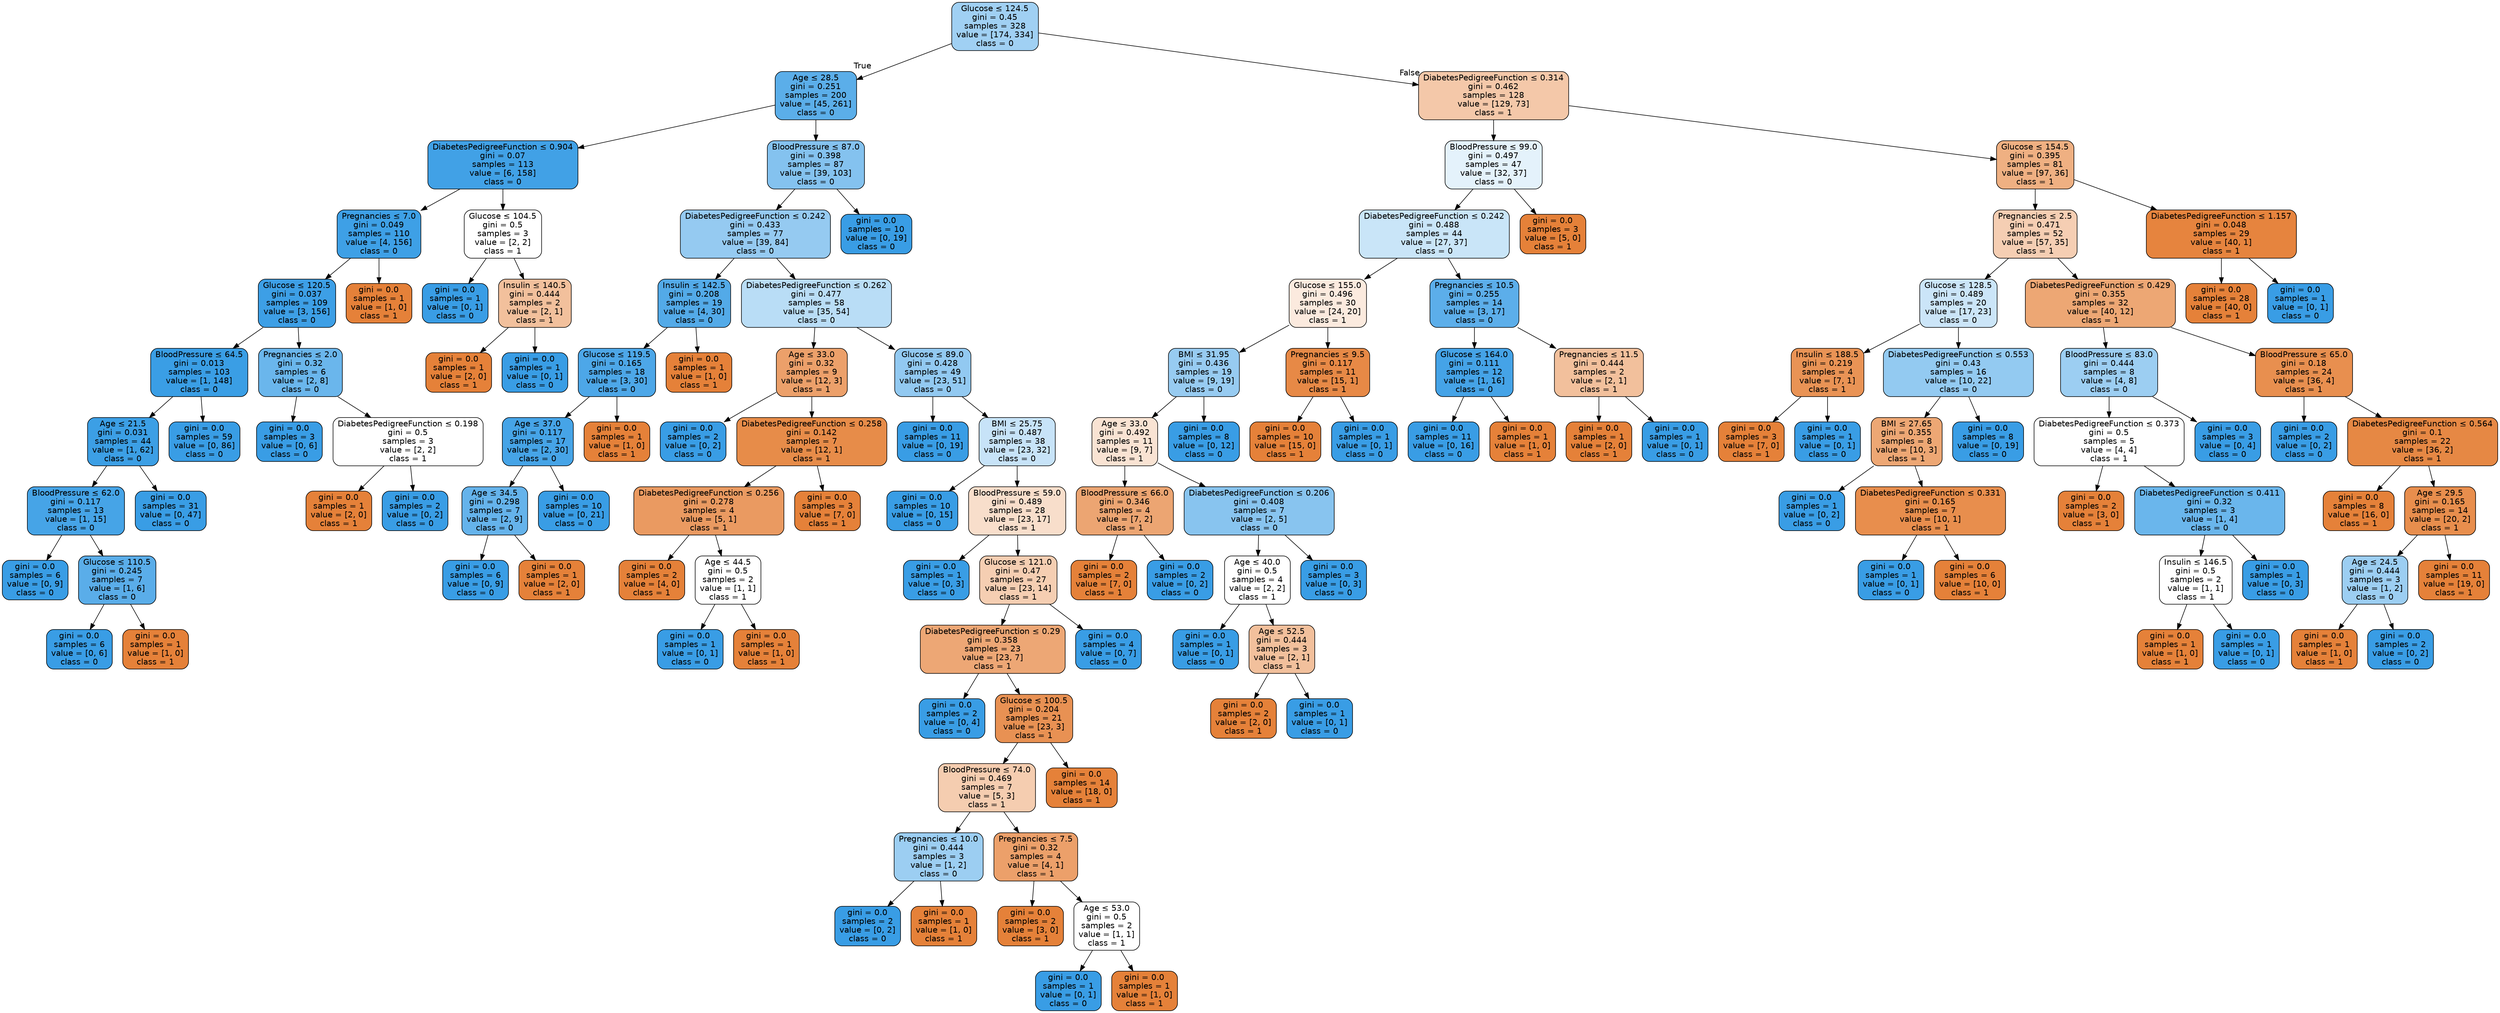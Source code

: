 digraph Tree {
node [shape=box, style="filled, rounded", color="black", fontname="helvetica"] ;
edge [fontname="helvetica"] ;
0 [label=<Glucose &le; 124.5<br/>gini = 0.45<br/>samples = 328<br/>value = [174, 334]<br/>class = 0>, fillcolor="#a0d0f3"] ;
1 [label=<Age &le; 28.5<br/>gini = 0.251<br/>samples = 200<br/>value = [45, 261]<br/>class = 0>, fillcolor="#5baee9"] ;
0 -> 1 [labeldistance=2.5, labelangle=45, headlabel="True"] ;
2 [label=<DiabetesPedigreeFunction &le; 0.904<br/>gini = 0.07<br/>samples = 113<br/>value = [6, 158]<br/>class = 0>, fillcolor="#41a1e6"] ;
1 -> 2 ;
3 [label=<Pregnancies &le; 7.0<br/>gini = 0.049<br/>samples = 110<br/>value = [4, 156]<br/>class = 0>, fillcolor="#3ea0e6"] ;
2 -> 3 ;
4 [label=<Glucose &le; 120.5<br/>gini = 0.037<br/>samples = 109<br/>value = [3, 156]<br/>class = 0>, fillcolor="#3d9fe6"] ;
3 -> 4 ;
5 [label=<BloodPressure &le; 64.5<br/>gini = 0.013<br/>samples = 103<br/>value = [1, 148]<br/>class = 0>, fillcolor="#3a9ee5"] ;
4 -> 5 ;
6 [label=<Age &le; 21.5<br/>gini = 0.031<br/>samples = 44<br/>value = [1, 62]<br/>class = 0>, fillcolor="#3c9fe5"] ;
5 -> 6 ;
7 [label=<BloodPressure &le; 62.0<br/>gini = 0.117<br/>samples = 13<br/>value = [1, 15]<br/>class = 0>, fillcolor="#46a4e7"] ;
6 -> 7 ;
8 [label=<gini = 0.0<br/>samples = 6<br/>value = [0, 9]<br/>class = 0>, fillcolor="#399de5"] ;
7 -> 8 ;
9 [label=<Glucose &le; 110.5<br/>gini = 0.245<br/>samples = 7<br/>value = [1, 6]<br/>class = 0>, fillcolor="#5aade9"] ;
7 -> 9 ;
10 [label=<gini = 0.0<br/>samples = 6<br/>value = [0, 6]<br/>class = 0>, fillcolor="#399de5"] ;
9 -> 10 ;
11 [label=<gini = 0.0<br/>samples = 1<br/>value = [1, 0]<br/>class = 1>, fillcolor="#e58139"] ;
9 -> 11 ;
12 [label=<gini = 0.0<br/>samples = 31<br/>value = [0, 47]<br/>class = 0>, fillcolor="#399de5"] ;
6 -> 12 ;
13 [label=<gini = 0.0<br/>samples = 59<br/>value = [0, 86]<br/>class = 0>, fillcolor="#399de5"] ;
5 -> 13 ;
14 [label=<Pregnancies &le; 2.0<br/>gini = 0.32<br/>samples = 6<br/>value = [2, 8]<br/>class = 0>, fillcolor="#6ab6ec"] ;
4 -> 14 ;
15 [label=<gini = 0.0<br/>samples = 3<br/>value = [0, 6]<br/>class = 0>, fillcolor="#399de5"] ;
14 -> 15 ;
16 [label=<DiabetesPedigreeFunction &le; 0.198<br/>gini = 0.5<br/>samples = 3<br/>value = [2, 2]<br/>class = 1>, fillcolor="#ffffff"] ;
14 -> 16 ;
17 [label=<gini = 0.0<br/>samples = 1<br/>value = [2, 0]<br/>class = 1>, fillcolor="#e58139"] ;
16 -> 17 ;
18 [label=<gini = 0.0<br/>samples = 2<br/>value = [0, 2]<br/>class = 0>, fillcolor="#399de5"] ;
16 -> 18 ;
19 [label=<gini = 0.0<br/>samples = 1<br/>value = [1, 0]<br/>class = 1>, fillcolor="#e58139"] ;
3 -> 19 ;
20 [label=<Glucose &le; 104.5<br/>gini = 0.5<br/>samples = 3<br/>value = [2, 2]<br/>class = 1>, fillcolor="#ffffff"] ;
2 -> 20 ;
21 [label=<gini = 0.0<br/>samples = 1<br/>value = [0, 1]<br/>class = 0>, fillcolor="#399de5"] ;
20 -> 21 ;
22 [label=<Insulin &le; 140.5<br/>gini = 0.444<br/>samples = 2<br/>value = [2, 1]<br/>class = 1>, fillcolor="#f2c09c"] ;
20 -> 22 ;
23 [label=<gini = 0.0<br/>samples = 1<br/>value = [2, 0]<br/>class = 1>, fillcolor="#e58139"] ;
22 -> 23 ;
24 [label=<gini = 0.0<br/>samples = 1<br/>value = [0, 1]<br/>class = 0>, fillcolor="#399de5"] ;
22 -> 24 ;
25 [label=<BloodPressure &le; 87.0<br/>gini = 0.398<br/>samples = 87<br/>value = [39, 103]<br/>class = 0>, fillcolor="#84c2ef"] ;
1 -> 25 ;
26 [label=<DiabetesPedigreeFunction &le; 0.242<br/>gini = 0.433<br/>samples = 77<br/>value = [39, 84]<br/>class = 0>, fillcolor="#95caf1"] ;
25 -> 26 ;
27 [label=<Insulin &le; 142.5<br/>gini = 0.208<br/>samples = 19<br/>value = [4, 30]<br/>class = 0>, fillcolor="#53aae8"] ;
26 -> 27 ;
28 [label=<Glucose &le; 119.5<br/>gini = 0.165<br/>samples = 18<br/>value = [3, 30]<br/>class = 0>, fillcolor="#4da7e8"] ;
27 -> 28 ;
29 [label=<Age &le; 37.0<br/>gini = 0.117<br/>samples = 17<br/>value = [2, 30]<br/>class = 0>, fillcolor="#46a4e7"] ;
28 -> 29 ;
30 [label=<Age &le; 34.5<br/>gini = 0.298<br/>samples = 7<br/>value = [2, 9]<br/>class = 0>, fillcolor="#65b3eb"] ;
29 -> 30 ;
31 [label=<gini = 0.0<br/>samples = 6<br/>value = [0, 9]<br/>class = 0>, fillcolor="#399de5"] ;
30 -> 31 ;
32 [label=<gini = 0.0<br/>samples = 1<br/>value = [2, 0]<br/>class = 1>, fillcolor="#e58139"] ;
30 -> 32 ;
33 [label=<gini = 0.0<br/>samples = 10<br/>value = [0, 21]<br/>class = 0>, fillcolor="#399de5"] ;
29 -> 33 ;
34 [label=<gini = 0.0<br/>samples = 1<br/>value = [1, 0]<br/>class = 1>, fillcolor="#e58139"] ;
28 -> 34 ;
35 [label=<gini = 0.0<br/>samples = 1<br/>value = [1, 0]<br/>class = 1>, fillcolor="#e58139"] ;
27 -> 35 ;
36 [label=<DiabetesPedigreeFunction &le; 0.262<br/>gini = 0.477<br/>samples = 58<br/>value = [35, 54]<br/>class = 0>, fillcolor="#b9ddf6"] ;
26 -> 36 ;
37 [label=<Age &le; 33.0<br/>gini = 0.32<br/>samples = 9<br/>value = [12, 3]<br/>class = 1>, fillcolor="#eca06a"] ;
36 -> 37 ;
38 [label=<gini = 0.0<br/>samples = 2<br/>value = [0, 2]<br/>class = 0>, fillcolor="#399de5"] ;
37 -> 38 ;
39 [label=<DiabetesPedigreeFunction &le; 0.258<br/>gini = 0.142<br/>samples = 7<br/>value = [12, 1]<br/>class = 1>, fillcolor="#e78c49"] ;
37 -> 39 ;
40 [label=<DiabetesPedigreeFunction &le; 0.256<br/>gini = 0.278<br/>samples = 4<br/>value = [5, 1]<br/>class = 1>, fillcolor="#ea9a61"] ;
39 -> 40 ;
41 [label=<gini = 0.0<br/>samples = 2<br/>value = [4, 0]<br/>class = 1>, fillcolor="#e58139"] ;
40 -> 41 ;
42 [label=<Age &le; 44.5<br/>gini = 0.5<br/>samples = 2<br/>value = [1, 1]<br/>class = 1>, fillcolor="#ffffff"] ;
40 -> 42 ;
43 [label=<gini = 0.0<br/>samples = 1<br/>value = [0, 1]<br/>class = 0>, fillcolor="#399de5"] ;
42 -> 43 ;
44 [label=<gini = 0.0<br/>samples = 1<br/>value = [1, 0]<br/>class = 1>, fillcolor="#e58139"] ;
42 -> 44 ;
45 [label=<gini = 0.0<br/>samples = 3<br/>value = [7, 0]<br/>class = 1>, fillcolor="#e58139"] ;
39 -> 45 ;
46 [label=<Glucose &le; 89.0<br/>gini = 0.428<br/>samples = 49<br/>value = [23, 51]<br/>class = 0>, fillcolor="#92c9f1"] ;
36 -> 46 ;
47 [label=<gini = 0.0<br/>samples = 11<br/>value = [0, 19]<br/>class = 0>, fillcolor="#399de5"] ;
46 -> 47 ;
48 [label=<BMI &le; 25.75<br/>gini = 0.487<br/>samples = 38<br/>value = [23, 32]<br/>class = 0>, fillcolor="#c7e3f8"] ;
46 -> 48 ;
49 [label=<gini = 0.0<br/>samples = 10<br/>value = [0, 15]<br/>class = 0>, fillcolor="#399de5"] ;
48 -> 49 ;
50 [label=<BloodPressure &le; 59.0<br/>gini = 0.489<br/>samples = 28<br/>value = [23, 17]<br/>class = 1>, fillcolor="#f8decb"] ;
48 -> 50 ;
51 [label=<gini = 0.0<br/>samples = 1<br/>value = [0, 3]<br/>class = 0>, fillcolor="#399de5"] ;
50 -> 51 ;
52 [label=<Glucose &le; 121.0<br/>gini = 0.47<br/>samples = 27<br/>value = [23, 14]<br/>class = 1>, fillcolor="#f5ceb2"] ;
50 -> 52 ;
53 [label=<DiabetesPedigreeFunction &le; 0.29<br/>gini = 0.358<br/>samples = 23<br/>value = [23, 7]<br/>class = 1>, fillcolor="#eda775"] ;
52 -> 53 ;
54 [label=<gini = 0.0<br/>samples = 2<br/>value = [0, 4]<br/>class = 0>, fillcolor="#399de5"] ;
53 -> 54 ;
55 [label=<Glucose &le; 100.5<br/>gini = 0.204<br/>samples = 21<br/>value = [23, 3]<br/>class = 1>, fillcolor="#e89153"] ;
53 -> 55 ;
56 [label=<BloodPressure &le; 74.0<br/>gini = 0.469<br/>samples = 7<br/>value = [5, 3]<br/>class = 1>, fillcolor="#f5cdb0"] ;
55 -> 56 ;
57 [label=<Pregnancies &le; 10.0<br/>gini = 0.444<br/>samples = 3<br/>value = [1, 2]<br/>class = 0>, fillcolor="#9ccef2"] ;
56 -> 57 ;
58 [label=<gini = 0.0<br/>samples = 2<br/>value = [0, 2]<br/>class = 0>, fillcolor="#399de5"] ;
57 -> 58 ;
59 [label=<gini = 0.0<br/>samples = 1<br/>value = [1, 0]<br/>class = 1>, fillcolor="#e58139"] ;
57 -> 59 ;
60 [label=<Pregnancies &le; 7.5<br/>gini = 0.32<br/>samples = 4<br/>value = [4, 1]<br/>class = 1>, fillcolor="#eca06a"] ;
56 -> 60 ;
61 [label=<gini = 0.0<br/>samples = 2<br/>value = [3, 0]<br/>class = 1>, fillcolor="#e58139"] ;
60 -> 61 ;
62 [label=<Age &le; 53.0<br/>gini = 0.5<br/>samples = 2<br/>value = [1, 1]<br/>class = 1>, fillcolor="#ffffff"] ;
60 -> 62 ;
63 [label=<gini = 0.0<br/>samples = 1<br/>value = [0, 1]<br/>class = 0>, fillcolor="#399de5"] ;
62 -> 63 ;
64 [label=<gini = 0.0<br/>samples = 1<br/>value = [1, 0]<br/>class = 1>, fillcolor="#e58139"] ;
62 -> 64 ;
65 [label=<gini = 0.0<br/>samples = 14<br/>value = [18, 0]<br/>class = 1>, fillcolor="#e58139"] ;
55 -> 65 ;
66 [label=<gini = 0.0<br/>samples = 4<br/>value = [0, 7]<br/>class = 0>, fillcolor="#399de5"] ;
52 -> 66 ;
67 [label=<gini = 0.0<br/>samples = 10<br/>value = [0, 19]<br/>class = 0>, fillcolor="#399de5"] ;
25 -> 67 ;
68 [label=<DiabetesPedigreeFunction &le; 0.314<br/>gini = 0.462<br/>samples = 128<br/>value = [129, 73]<br/>class = 1>, fillcolor="#f4c8a9"] ;
0 -> 68 [labeldistance=2.5, labelangle=-45, headlabel="False"] ;
69 [label=<BloodPressure &le; 99.0<br/>gini = 0.497<br/>samples = 47<br/>value = [32, 37]<br/>class = 0>, fillcolor="#e4f2fb"] ;
68 -> 69 ;
70 [label=<DiabetesPedigreeFunction &le; 0.242<br/>gini = 0.488<br/>samples = 44<br/>value = [27, 37]<br/>class = 0>, fillcolor="#c9e5f8"] ;
69 -> 70 ;
71 [label=<Glucose &le; 155.0<br/>gini = 0.496<br/>samples = 30<br/>value = [24, 20]<br/>class = 1>, fillcolor="#fbeade"] ;
70 -> 71 ;
72 [label=<BMI &le; 31.95<br/>gini = 0.436<br/>samples = 19<br/>value = [9, 19]<br/>class = 0>, fillcolor="#97cbf1"] ;
71 -> 72 ;
73 [label=<Age &le; 33.0<br/>gini = 0.492<br/>samples = 11<br/>value = [9, 7]<br/>class = 1>, fillcolor="#f9e3d3"] ;
72 -> 73 ;
74 [label=<BloodPressure &le; 66.0<br/>gini = 0.346<br/>samples = 4<br/>value = [7, 2]<br/>class = 1>, fillcolor="#eca572"] ;
73 -> 74 ;
75 [label=<gini = 0.0<br/>samples = 2<br/>value = [7, 0]<br/>class = 1>, fillcolor="#e58139"] ;
74 -> 75 ;
76 [label=<gini = 0.0<br/>samples = 2<br/>value = [0, 2]<br/>class = 0>, fillcolor="#399de5"] ;
74 -> 76 ;
77 [label=<DiabetesPedigreeFunction &le; 0.206<br/>gini = 0.408<br/>samples = 7<br/>value = [2, 5]<br/>class = 0>, fillcolor="#88c4ef"] ;
73 -> 77 ;
78 [label=<Age &le; 40.0<br/>gini = 0.5<br/>samples = 4<br/>value = [2, 2]<br/>class = 1>, fillcolor="#ffffff"] ;
77 -> 78 ;
79 [label=<gini = 0.0<br/>samples = 1<br/>value = [0, 1]<br/>class = 0>, fillcolor="#399de5"] ;
78 -> 79 ;
80 [label=<Age &le; 52.5<br/>gini = 0.444<br/>samples = 3<br/>value = [2, 1]<br/>class = 1>, fillcolor="#f2c09c"] ;
78 -> 80 ;
81 [label=<gini = 0.0<br/>samples = 2<br/>value = [2, 0]<br/>class = 1>, fillcolor="#e58139"] ;
80 -> 81 ;
82 [label=<gini = 0.0<br/>samples = 1<br/>value = [0, 1]<br/>class = 0>, fillcolor="#399de5"] ;
80 -> 82 ;
83 [label=<gini = 0.0<br/>samples = 3<br/>value = [0, 3]<br/>class = 0>, fillcolor="#399de5"] ;
77 -> 83 ;
84 [label=<gini = 0.0<br/>samples = 8<br/>value = [0, 12]<br/>class = 0>, fillcolor="#399de5"] ;
72 -> 84 ;
85 [label=<Pregnancies &le; 9.5<br/>gini = 0.117<br/>samples = 11<br/>value = [15, 1]<br/>class = 1>, fillcolor="#e78946"] ;
71 -> 85 ;
86 [label=<gini = 0.0<br/>samples = 10<br/>value = [15, 0]<br/>class = 1>, fillcolor="#e58139"] ;
85 -> 86 ;
87 [label=<gini = 0.0<br/>samples = 1<br/>value = [0, 1]<br/>class = 0>, fillcolor="#399de5"] ;
85 -> 87 ;
88 [label=<Pregnancies &le; 10.5<br/>gini = 0.255<br/>samples = 14<br/>value = [3, 17]<br/>class = 0>, fillcolor="#5caeea"] ;
70 -> 88 ;
89 [label=<Glucose &le; 164.0<br/>gini = 0.111<br/>samples = 12<br/>value = [1, 16]<br/>class = 0>, fillcolor="#45a3e7"] ;
88 -> 89 ;
90 [label=<gini = 0.0<br/>samples = 11<br/>value = [0, 16]<br/>class = 0>, fillcolor="#399de5"] ;
89 -> 90 ;
91 [label=<gini = 0.0<br/>samples = 1<br/>value = [1, 0]<br/>class = 1>, fillcolor="#e58139"] ;
89 -> 91 ;
92 [label=<Pregnancies &le; 11.5<br/>gini = 0.444<br/>samples = 2<br/>value = [2, 1]<br/>class = 1>, fillcolor="#f2c09c"] ;
88 -> 92 ;
93 [label=<gini = 0.0<br/>samples = 1<br/>value = [2, 0]<br/>class = 1>, fillcolor="#e58139"] ;
92 -> 93 ;
94 [label=<gini = 0.0<br/>samples = 1<br/>value = [0, 1]<br/>class = 0>, fillcolor="#399de5"] ;
92 -> 94 ;
95 [label=<gini = 0.0<br/>samples = 3<br/>value = [5, 0]<br/>class = 1>, fillcolor="#e58139"] ;
69 -> 95 ;
96 [label=<Glucose &le; 154.5<br/>gini = 0.395<br/>samples = 81<br/>value = [97, 36]<br/>class = 1>, fillcolor="#efb082"] ;
68 -> 96 ;
97 [label=<Pregnancies &le; 2.5<br/>gini = 0.471<br/>samples = 52<br/>value = [57, 35]<br/>class = 1>, fillcolor="#f5ceb3"] ;
96 -> 97 ;
98 [label=<Glucose &le; 128.5<br/>gini = 0.489<br/>samples = 20<br/>value = [17, 23]<br/>class = 0>, fillcolor="#cbe5f8"] ;
97 -> 98 ;
99 [label=<Insulin &le; 188.5<br/>gini = 0.219<br/>samples = 4<br/>value = [7, 1]<br/>class = 1>, fillcolor="#e99355"] ;
98 -> 99 ;
100 [label=<gini = 0.0<br/>samples = 3<br/>value = [7, 0]<br/>class = 1>, fillcolor="#e58139"] ;
99 -> 100 ;
101 [label=<gini = 0.0<br/>samples = 1<br/>value = [0, 1]<br/>class = 0>, fillcolor="#399de5"] ;
99 -> 101 ;
102 [label=<DiabetesPedigreeFunction &le; 0.553<br/>gini = 0.43<br/>samples = 16<br/>value = [10, 22]<br/>class = 0>, fillcolor="#93caf1"] ;
98 -> 102 ;
103 [label=<BMI &le; 27.65<br/>gini = 0.355<br/>samples = 8<br/>value = [10, 3]<br/>class = 1>, fillcolor="#eda774"] ;
102 -> 103 ;
104 [label=<gini = 0.0<br/>samples = 1<br/>value = [0, 2]<br/>class = 0>, fillcolor="#399de5"] ;
103 -> 104 ;
105 [label=<DiabetesPedigreeFunction &le; 0.331<br/>gini = 0.165<br/>samples = 7<br/>value = [10, 1]<br/>class = 1>, fillcolor="#e88e4d"] ;
103 -> 105 ;
106 [label=<gini = 0.0<br/>samples = 1<br/>value = [0, 1]<br/>class = 0>, fillcolor="#399de5"] ;
105 -> 106 ;
107 [label=<gini = 0.0<br/>samples = 6<br/>value = [10, 0]<br/>class = 1>, fillcolor="#e58139"] ;
105 -> 107 ;
108 [label=<gini = 0.0<br/>samples = 8<br/>value = [0, 19]<br/>class = 0>, fillcolor="#399de5"] ;
102 -> 108 ;
109 [label=<DiabetesPedigreeFunction &le; 0.429<br/>gini = 0.355<br/>samples = 32<br/>value = [40, 12]<br/>class = 1>, fillcolor="#eda774"] ;
97 -> 109 ;
110 [label=<BloodPressure &le; 83.0<br/>gini = 0.444<br/>samples = 8<br/>value = [4, 8]<br/>class = 0>, fillcolor="#9ccef2"] ;
109 -> 110 ;
111 [label=<DiabetesPedigreeFunction &le; 0.373<br/>gini = 0.5<br/>samples = 5<br/>value = [4, 4]<br/>class = 1>, fillcolor="#ffffff"] ;
110 -> 111 ;
112 [label=<gini = 0.0<br/>samples = 2<br/>value = [3, 0]<br/>class = 1>, fillcolor="#e58139"] ;
111 -> 112 ;
113 [label=<DiabetesPedigreeFunction &le; 0.411<br/>gini = 0.32<br/>samples = 3<br/>value = [1, 4]<br/>class = 0>, fillcolor="#6ab6ec"] ;
111 -> 113 ;
114 [label=<Insulin &le; 146.5<br/>gini = 0.5<br/>samples = 2<br/>value = [1, 1]<br/>class = 1>, fillcolor="#ffffff"] ;
113 -> 114 ;
115 [label=<gini = 0.0<br/>samples = 1<br/>value = [1, 0]<br/>class = 1>, fillcolor="#e58139"] ;
114 -> 115 ;
116 [label=<gini = 0.0<br/>samples = 1<br/>value = [0, 1]<br/>class = 0>, fillcolor="#399de5"] ;
114 -> 116 ;
117 [label=<gini = 0.0<br/>samples = 1<br/>value = [0, 3]<br/>class = 0>, fillcolor="#399de5"] ;
113 -> 117 ;
118 [label=<gini = 0.0<br/>samples = 3<br/>value = [0, 4]<br/>class = 0>, fillcolor="#399de5"] ;
110 -> 118 ;
119 [label=<BloodPressure &le; 65.0<br/>gini = 0.18<br/>samples = 24<br/>value = [36, 4]<br/>class = 1>, fillcolor="#e88f4f"] ;
109 -> 119 ;
120 [label=<gini = 0.0<br/>samples = 2<br/>value = [0, 2]<br/>class = 0>, fillcolor="#399de5"] ;
119 -> 120 ;
121 [label=<DiabetesPedigreeFunction &le; 0.564<br/>gini = 0.1<br/>samples = 22<br/>value = [36, 2]<br/>class = 1>, fillcolor="#e68844"] ;
119 -> 121 ;
122 [label=<gini = 0.0<br/>samples = 8<br/>value = [16, 0]<br/>class = 1>, fillcolor="#e58139"] ;
121 -> 122 ;
123 [label=<Age &le; 29.5<br/>gini = 0.165<br/>samples = 14<br/>value = [20, 2]<br/>class = 1>, fillcolor="#e88e4d"] ;
121 -> 123 ;
124 [label=<Age &le; 24.5<br/>gini = 0.444<br/>samples = 3<br/>value = [1, 2]<br/>class = 0>, fillcolor="#9ccef2"] ;
123 -> 124 ;
125 [label=<gini = 0.0<br/>samples = 1<br/>value = [1, 0]<br/>class = 1>, fillcolor="#e58139"] ;
124 -> 125 ;
126 [label=<gini = 0.0<br/>samples = 2<br/>value = [0, 2]<br/>class = 0>, fillcolor="#399de5"] ;
124 -> 126 ;
127 [label=<gini = 0.0<br/>samples = 11<br/>value = [19, 0]<br/>class = 1>, fillcolor="#e58139"] ;
123 -> 127 ;
128 [label=<DiabetesPedigreeFunction &le; 1.157<br/>gini = 0.048<br/>samples = 29<br/>value = [40, 1]<br/>class = 1>, fillcolor="#e6843e"] ;
96 -> 128 ;
129 [label=<gini = 0.0<br/>samples = 28<br/>value = [40, 0]<br/>class = 1>, fillcolor="#e58139"] ;
128 -> 129 ;
130 [label=<gini = 0.0<br/>samples = 1<br/>value = [0, 1]<br/>class = 0>, fillcolor="#399de5"] ;
128 -> 130 ;
}